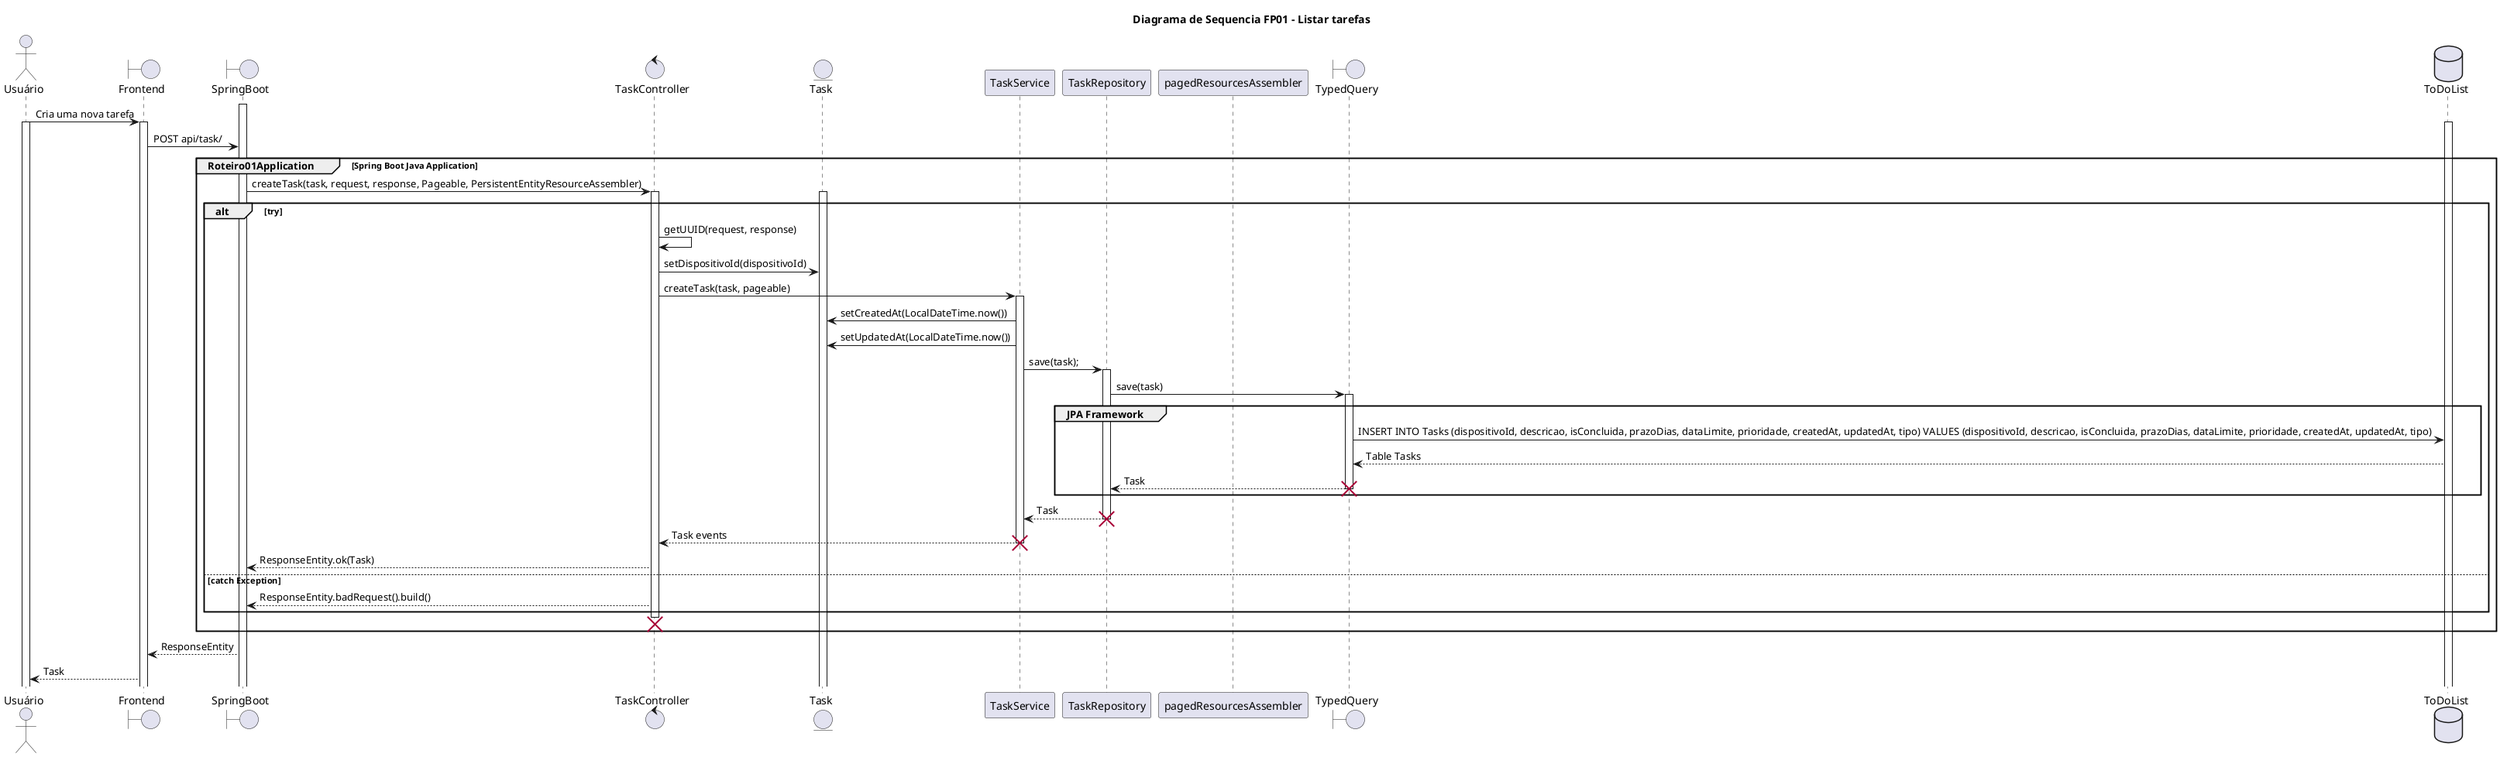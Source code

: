 ' @startuml
' title Diagrama de Sequencia referente ao FP01 - Listar tarefas
' actor Usuário
' Boundary Frontend
' Boundary SpringBoot
' Control taskController
' Entity Task
' Participant taskService
' Participant taskRepository
' Participant pagedResourcesAssembler
' Boundary TypedQuery
' Participant Hibernate
' Database TodoList
' activate SpringBoot
' Usuário -> Frontend: Listar todas as tarefas
' activate Usuário
' activate Frontend
' activate TodoList
' Frontend -> SpringBoot: GET api/task/
' group Roteiro01Application [Spring Boot Java Application]
' SpringBoot -> taskController: listAll(request, response, Pageable, PersistentEntityResourceAssembler)
' activate taskController
' taskController -> taskService: listAll(pageable)
' activate taskService
' taskService -> taskRepository: findAll(pageable)
' activate taskRepository
' taskRepository -> TypedQuery: getResultList(TaskDto)
' group JPA Framework[Hibernate]
' Activate TypedQuery
' TypedQuery -> Hibernate: List(TaskDto)
' Activate Hibernate
' Hibernate -> TodoList: SELECT * FROM Tasks
' TodoList --> Hibernate: Table Tasks
' Hibernate --> TypedQuery: Table Tasks
' TypedQuery --> taskRepository: Page<Tasks>
' destroy TypedQuery
' end
' taskRepository --> taskService: Page<Task>
' destroy taskRepository
' taskService --> taskController: Page<Task> events
' destroy taskService
' taskController -> pagedResourcesAssembler: toModel(events, resourceAssembler)
' activate pagedResourcesAssembler
' pagedResourcesAssembler --> taskController: PagedModel<Task> resource
' destroy pagedResourcesAssembler
' taskController --> SpringBoot: ResponseEntity<Task> ResponseEntity.ok(resource)
' destroy taskController
' end
' SpringBoot --> Frontend : ResponseEntity<Task> ResponseEntity.ok(resource)
' Frontend --> Usuário: <list>Task
' @enduml

@startuml
title Diagrama de Sequencia FP01 - Listar tarefas
actor Usuário
Boundary Frontend
Boundary SpringBoot
Control TaskController
Entity Task
participant TaskService
participant TaskRepository
participant pagedResourcesAssembler
Boundary TypedQuery
Database ToDoList

activate SpringBoot
Usuário -> Frontend: Cria uma nova tarefa
activate Usuário
activate Frontend
activate ToDoList
Frontend -> SpringBoot: POST api/task/
group Roteiro01Application [Spring Boot Java Application]
SpringBoot -> TaskController: createTask(task, request, response, Pageable, PersistentEntityResourceAssembler)
activate TaskController
activate Task
alt try
    TaskController -> TaskController: getUUID(request, response)
    TaskController -> Task: setDispositivoId(dispositivoId)
    TaskController -> TaskService: createTask(task, pageable)
    activate TaskService

    TaskService -> Task: setCreatedAt(LocalDateTime.now())
    TaskService -> Task: setUpdatedAt(LocalDateTime.now())
    TaskService -> TaskRepository: save(task);
    activate TaskRepository
    TaskRepository -> TypedQuery: save(task)
    group JPA Framework
    activate TypedQuery
    TypedQuery -> ToDoList: INSERT INTO Tasks (dispositivoId, descricao, isConcluida, prazoDias, dataLimite, prioridade, createdAt, updatedAt, tipo) VALUES (dispositivoId, descricao, isConcluida, prazoDias, dataLimite, prioridade, createdAt, updatedAt, tipo)
    ToDoList --> TypedQuery: Table Tasks
    TypedQuery --> TaskRepository: Task
    destroy TypedQuery
    end
    TaskRepository --> TaskService: Task
    destroy TaskRepository
    TaskService --> TaskController: Task events
    destroy TaskService
    TaskController --> SpringBoot: ResponseEntity.ok(Task)
else catch Exception
    TaskController --> SpringBoot: ResponseEntity.badRequest().build()
end
destroy TaskController
end
SpringBoot --> Frontend: ResponseEntity
Frontend --> Usuário: Task
@enduml
